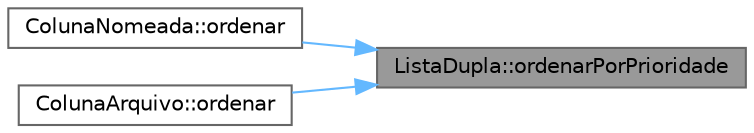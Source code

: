digraph "ListaDupla::ordenarPorPrioridade"
{
 // INTERACTIVE_SVG=YES
 // LATEX_PDF_SIZE
  bgcolor="transparent";
  edge [fontname=Helvetica,fontsize=10,labelfontname=Helvetica,labelfontsize=10];
  node [fontname=Helvetica,fontsize=10,shape=box,height=0.2,width=0.4];
  rankdir="RL";
  Node1 [id="Node000001",label="ListaDupla::ordenarPorPrioridade",height=0.2,width=0.4,color="gray40", fillcolor="grey60", style="filled", fontcolor="black",tooltip="Ordena a lista de tarefas por prioridade."];
  Node1 -> Node2 [id="edge1_Node000001_Node000002",dir="back",color="steelblue1",style="solid",tooltip=" "];
  Node2 [id="Node000002",label="ColunaNomeada::ordenar",height=0.2,width=0.4,color="grey40", fillcolor="white", style="filled",URL="$de/d1c/class_coluna_nomeada.html#a73e9583ff304eef0a61d772976dac074",tooltip="Ordena as tarefas da coluna por prioridade."];
  Node1 -> Node3 [id="edge2_Node000001_Node000003",dir="back",color="steelblue1",style="solid",tooltip=" "];
  Node3 [id="Node000003",label="ColunaArquivo::ordenar",height=0.2,width=0.4,color="grey40", fillcolor="white", style="filled",URL="$d0/d4e/class_coluna_arquivo.html#af2122dc4d83288ec375515d4d16004a2",tooltip="Ordena as tarefas da coluna por prioridade."];
}
